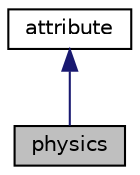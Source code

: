 digraph "physics"
{
 // INTERACTIVE_SVG=YES
  edge [fontname="Helvetica",fontsize="10",labelfontname="Helvetica",labelfontsize="10"];
  node [fontname="Helvetica",fontsize="10",shape=record];
  Node0 [label="physics",height=0.2,width=0.4,color="black", fillcolor="grey75", style="filled", fontcolor="black"];
  Node1 -> Node0 [dir="back",color="midnightblue",fontsize="10",style="solid",fontname="Helvetica"];
  Node1 [label="attribute",height=0.2,width=0.4,color="black", fillcolor="white", style="filled",URL="$classattribute.html",tooltip="Class designed to be attached to entities in order to characterize them and give them particular beha..."];
}
